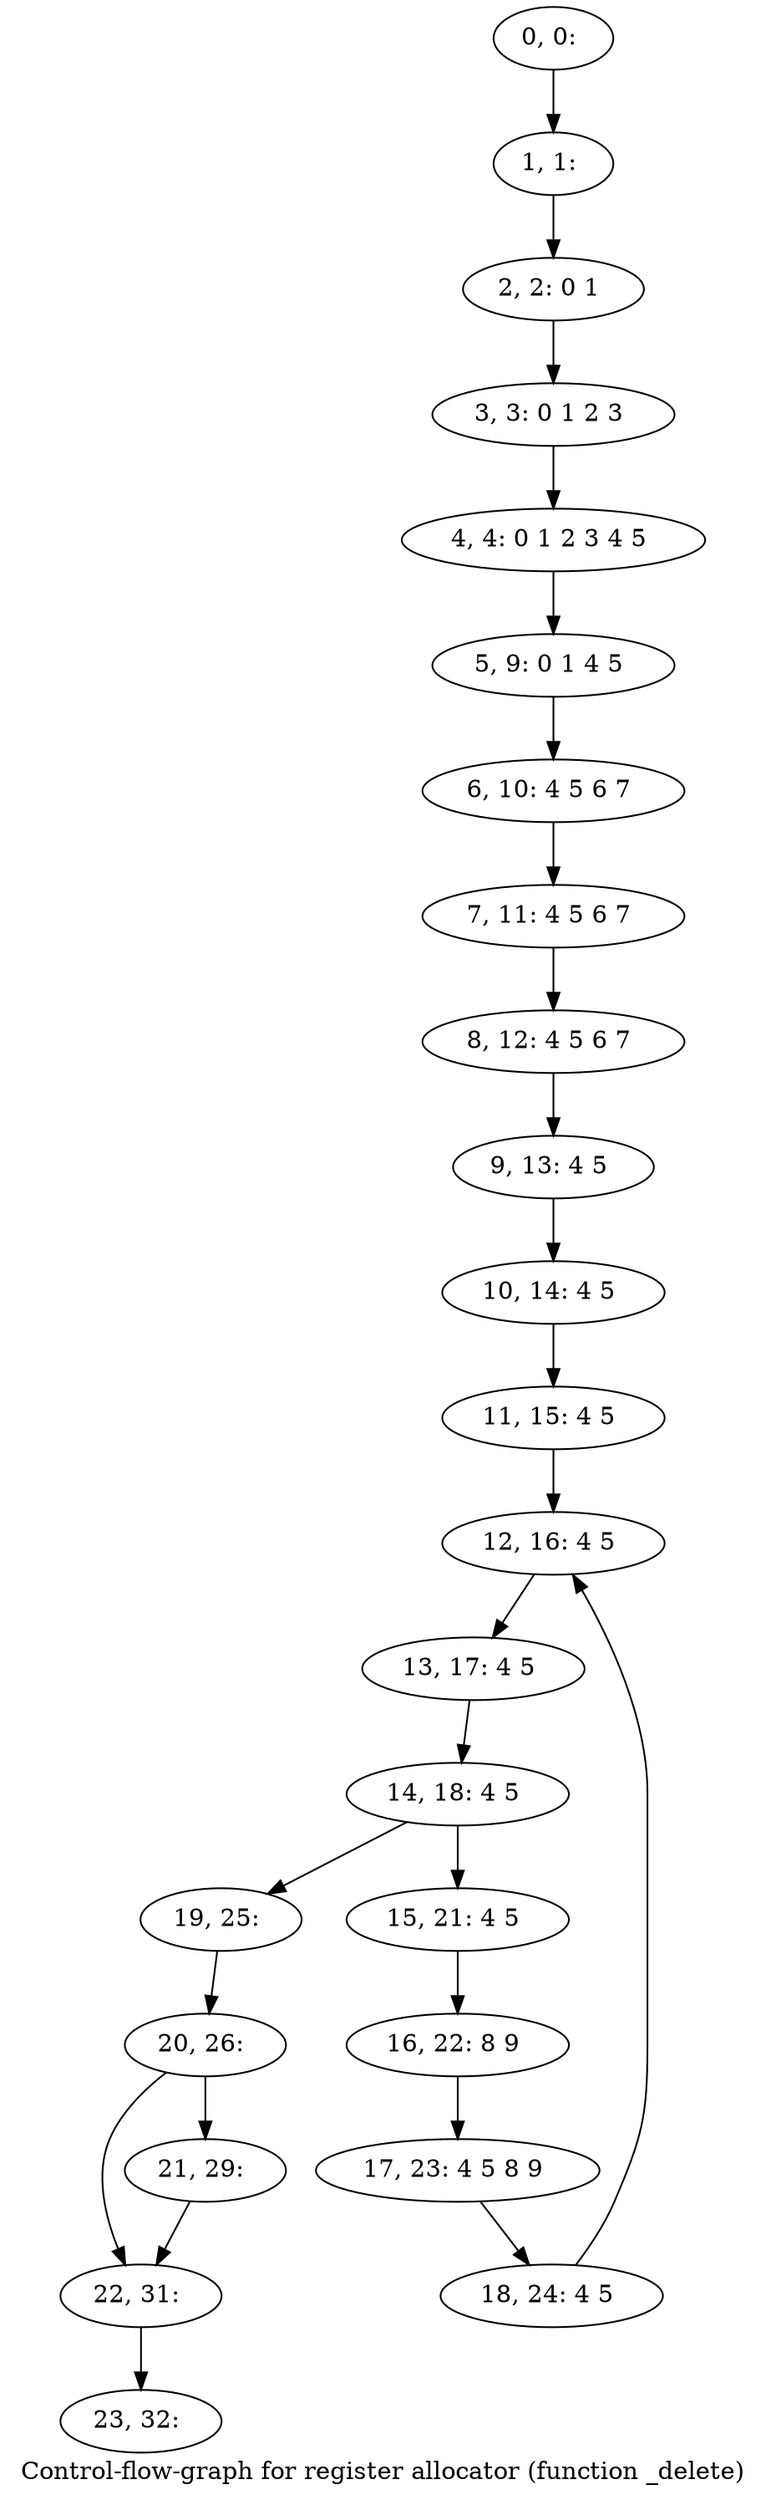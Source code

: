 digraph G {
graph [label="Control-flow-graph for register allocator (function _delete)"]
0[label="0, 0: "];
1[label="1, 1: "];
2[label="2, 2: 0 1 "];
3[label="3, 3: 0 1 2 3 "];
4[label="4, 4: 0 1 2 3 4 5 "];
5[label="5, 9: 0 1 4 5 "];
6[label="6, 10: 4 5 6 7 "];
7[label="7, 11: 4 5 6 7 "];
8[label="8, 12: 4 5 6 7 "];
9[label="9, 13: 4 5 "];
10[label="10, 14: 4 5 "];
11[label="11, 15: 4 5 "];
12[label="12, 16: 4 5 "];
13[label="13, 17: 4 5 "];
14[label="14, 18: 4 5 "];
15[label="15, 21: 4 5 "];
16[label="16, 22: 8 9 "];
17[label="17, 23: 4 5 8 9 "];
18[label="18, 24: 4 5 "];
19[label="19, 25: "];
20[label="20, 26: "];
21[label="21, 29: "];
22[label="22, 31: "];
23[label="23, 32: "];
0->1 ;
1->2 ;
2->3 ;
3->4 ;
4->5 ;
5->6 ;
6->7 ;
7->8 ;
8->9 ;
9->10 ;
10->11 ;
11->12 ;
12->13 ;
13->14 ;
14->15 ;
14->19 ;
15->16 ;
16->17 ;
17->18 ;
18->12 ;
19->20 ;
20->21 ;
20->22 ;
21->22 ;
22->23 ;
}

